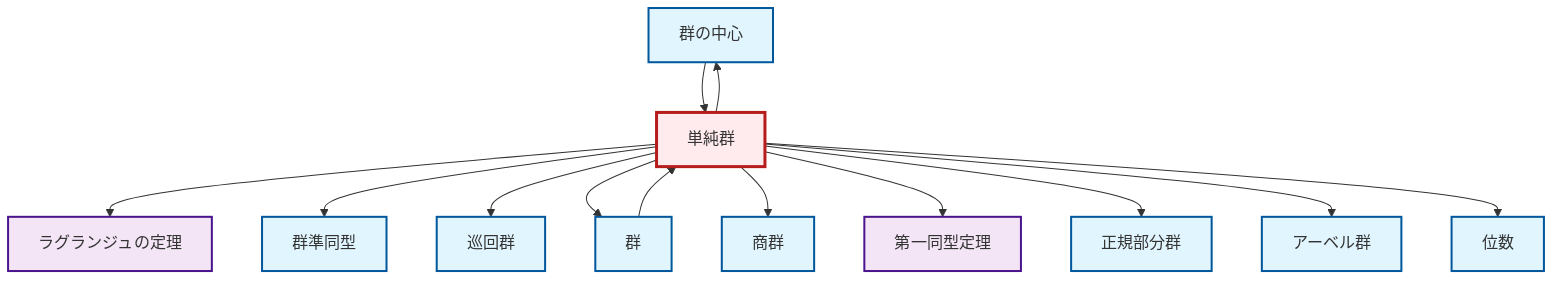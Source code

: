 graph TD
    classDef definition fill:#e1f5fe,stroke:#01579b,stroke-width:2px
    classDef theorem fill:#f3e5f5,stroke:#4a148c,stroke-width:2px
    classDef axiom fill:#fff3e0,stroke:#e65100,stroke-width:2px
    classDef example fill:#e8f5e9,stroke:#1b5e20,stroke-width:2px
    classDef current fill:#ffebee,stroke:#b71c1c,stroke-width:3px
    def-center-of-group["群の中心"]:::definition
    def-homomorphism["群準同型"]:::definition
    thm-first-isomorphism["第一同型定理"]:::theorem
    def-quotient-group["商群"]:::definition
    thm-lagrange["ラグランジュの定理"]:::theorem
    def-simple-group["単純群"]:::definition
    def-group["群"]:::definition
    def-order["位数"]:::definition
    def-cyclic-group["巡回群"]:::definition
    def-abelian-group["アーベル群"]:::definition
    def-normal-subgroup["正規部分群"]:::definition
    def-simple-group --> def-center-of-group
    def-center-of-group --> def-simple-group
    def-simple-group --> thm-lagrange
    def-simple-group --> def-homomorphism
    def-simple-group --> def-cyclic-group
    def-simple-group --> def-group
    def-simple-group --> def-quotient-group
    def-group --> def-simple-group
    def-simple-group --> thm-first-isomorphism
    def-simple-group --> def-normal-subgroup
    def-simple-group --> def-abelian-group
    def-simple-group --> def-order
    class def-simple-group current